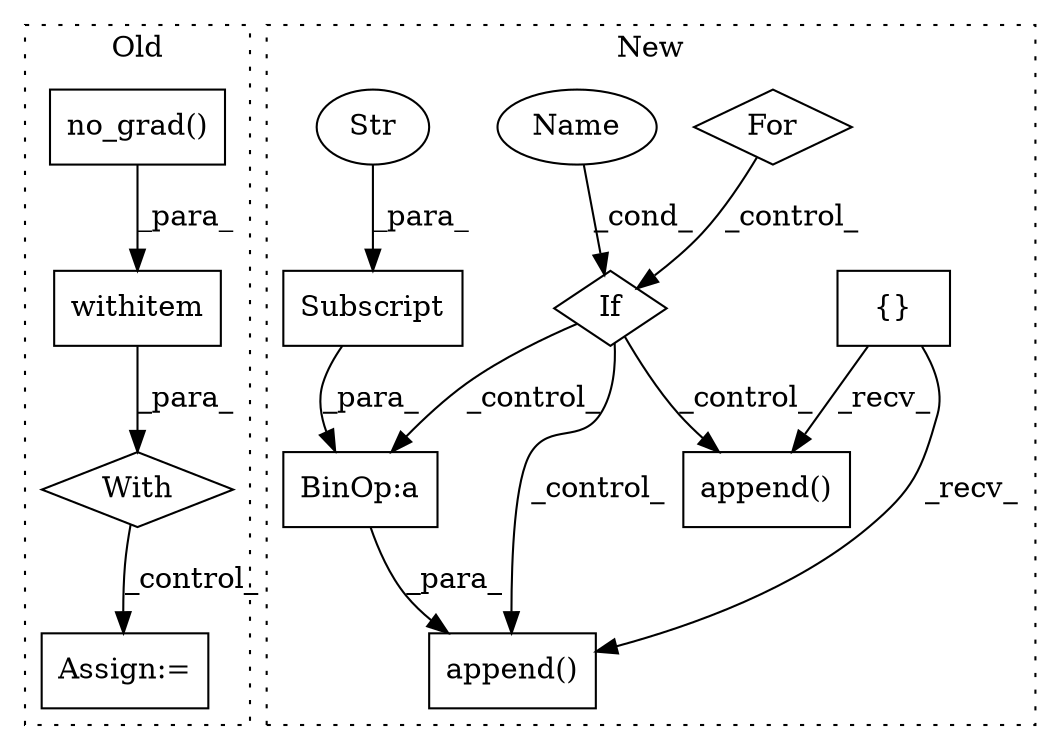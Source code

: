digraph G {
subgraph cluster0 {
1 [label="no_grad()" a="75" s="4094" l="16" shape="box"];
3 [label="With" a="39" s="4089,4100" l="5,24" shape="diamond"];
4 [label="withitem" a="49" s="4094" l="6" shape="box"];
5 [label="Assign:=" a="68" s="4173" l="3" shape="box"];
label = "Old";
style="dotted";
}
subgraph cluster1 {
2 [label="append()" a="75" s="3820,3875" l="16,1" shape="box"];
6 [label="{}" a="59" s="3738,3738" l="2,1" shape="box"];
7 [label="For" a="107" s="3749,3769" l="4,14" shape="diamond"];
8 [label="Name" a="87" s="3786" l="16" shape="ellipse"];
9 [label="append()" a="75" s="3911,3947" l="16,1" shape="box"];
10 [label="If" a="96" s="3783" l="3" shape="diamond"];
11 [label="BinOp:a" a="82" s="3860" l="3" shape="box"];
12 [label="Subscript" a="63" s="3844,0" l="16,0" shape="box"];
13 [label="Str" a="66" s="3853" l="6" shape="ellipse"];
label = "New";
style="dotted";
}
1 -> 4 [label="_para_"];
3 -> 5 [label="_control_"];
4 -> 3 [label="_para_"];
6 -> 2 [label="_recv_"];
6 -> 9 [label="_recv_"];
7 -> 10 [label="_control_"];
8 -> 10 [label="_cond_"];
10 -> 11 [label="_control_"];
10 -> 2 [label="_control_"];
10 -> 9 [label="_control_"];
11 -> 2 [label="_para_"];
12 -> 11 [label="_para_"];
13 -> 12 [label="_para_"];
}